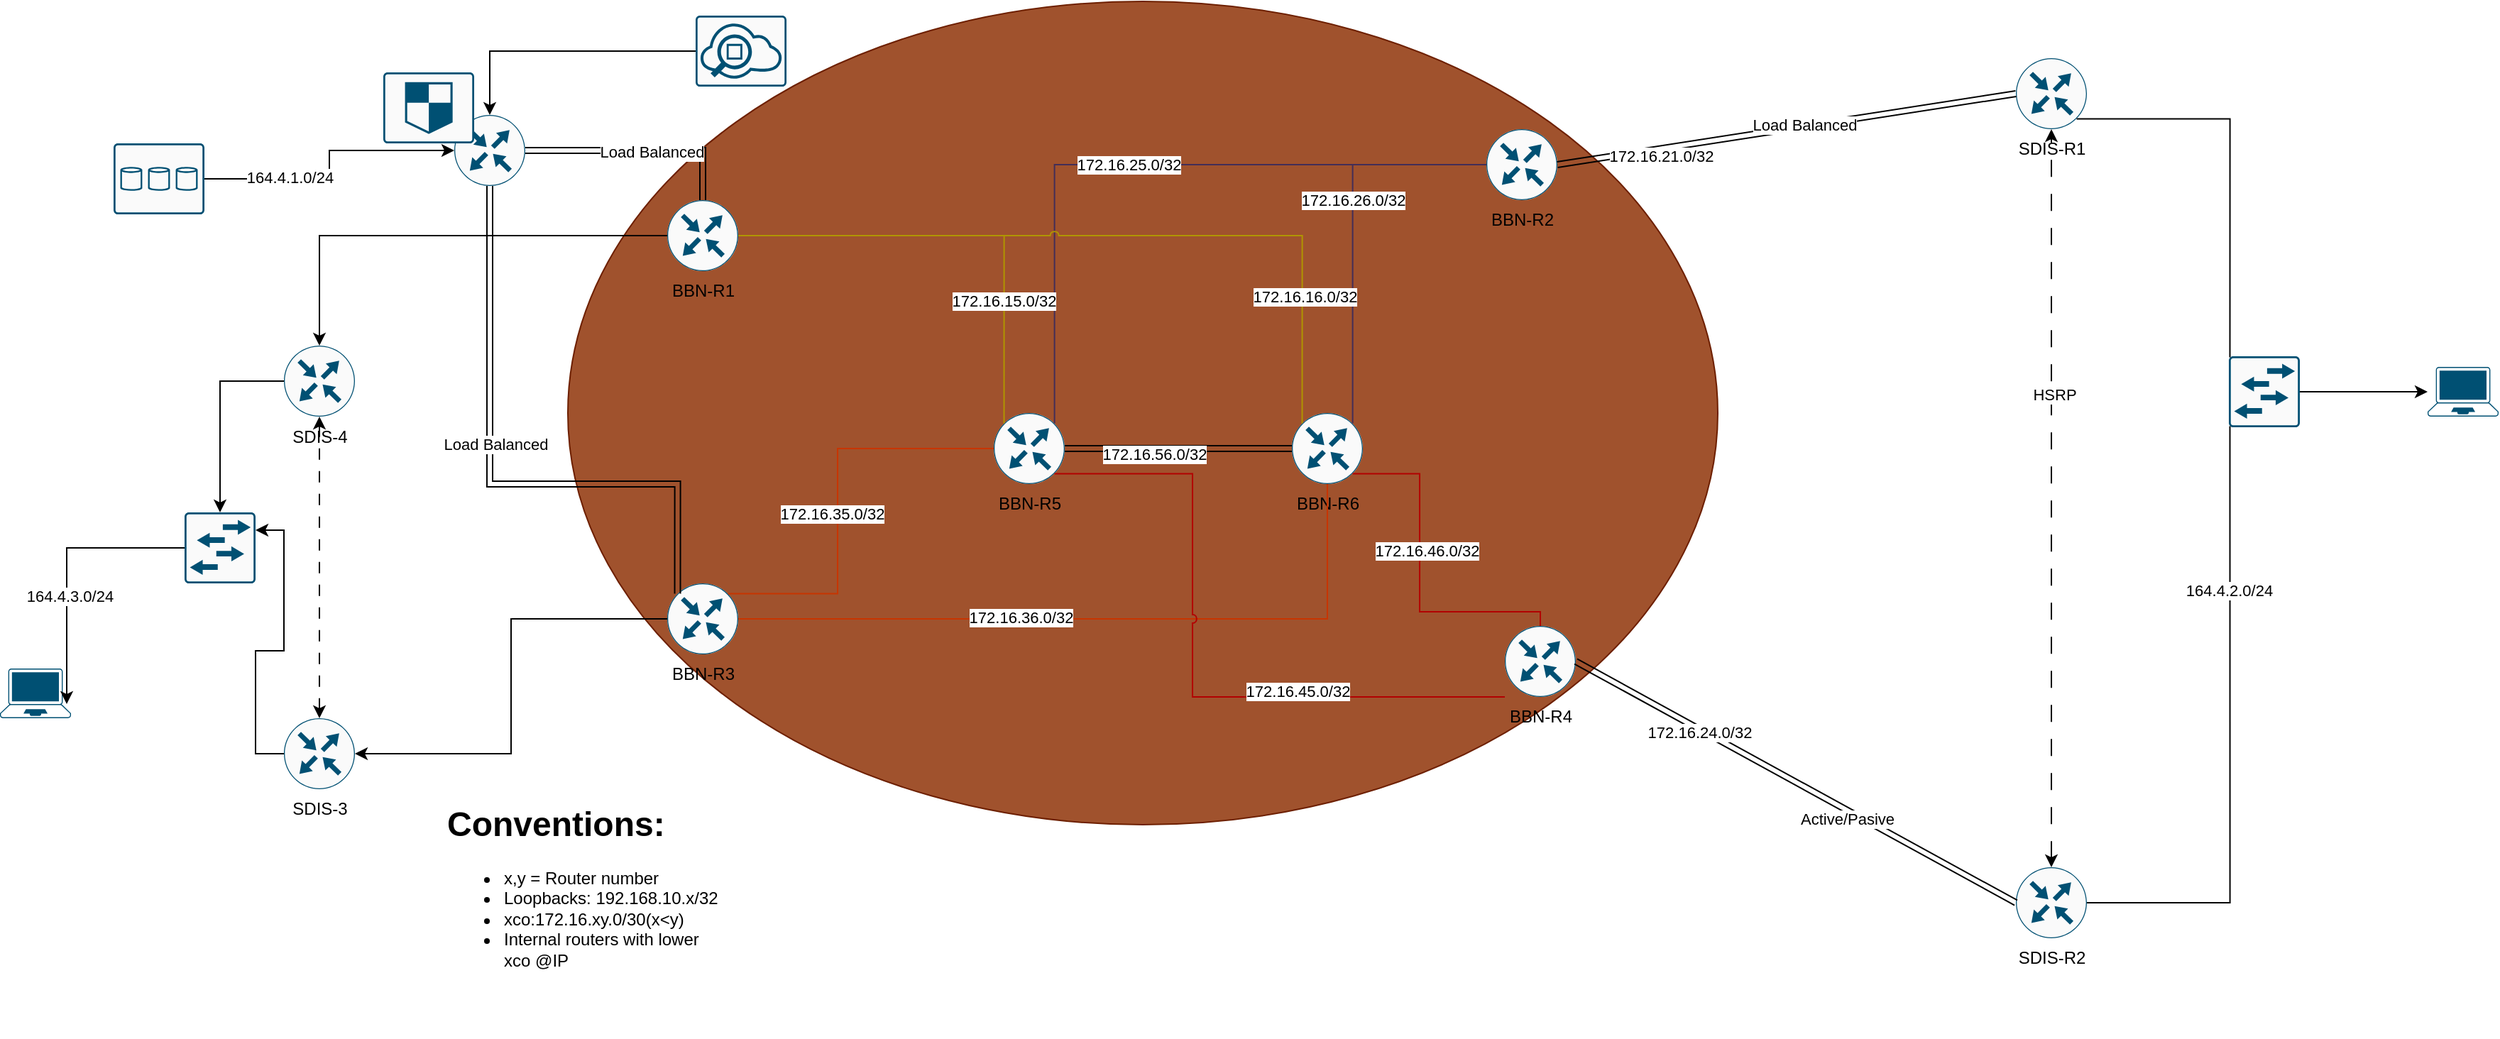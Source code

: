 <mxfile version="22.1.2" type="device" pages="2">
  <diagram name="idee_futur" id="wUhibT4KiaUbnmHxGS7o">
    <mxGraphModel dx="1164" dy="1765" grid="1" gridSize="10" guides="1" tooltips="1" connect="1" arrows="1" fold="1" page="1" pageScale="1" pageWidth="827" pageHeight="1169" math="0" shadow="0">
      <root>
        <mxCell id="0" />
        <mxCell id="1" parent="0" />
        <mxCell id="8ogGT7-_lDbHDxVYdEfR-91" value="" style="ellipse;whiteSpace=wrap;html=1;fillColor=#a0522d;fontColor=#ffffff;strokeColor=#6D1F00;" parent="1" vertex="1">
          <mxGeometry x="130" y="-60" width="810" height="580" as="geometry" />
        </mxCell>
        <mxCell id="8ogGT7-_lDbHDxVYdEfR-12" value="BBN-R5" style="sketch=0;points=[[0.5,0,0],[1,0.5,0],[0.5,1,0],[0,0.5,0],[0.145,0.145,0],[0.856,0.145,0],[0.855,0.856,0],[0.145,0.855,0]];verticalLabelPosition=bottom;html=1;verticalAlign=top;aspect=fixed;align=center;pointerEvents=1;shape=mxgraph.cisco19.rect;prIcon=router;fillColor=#FAFAFA;strokeColor=#005073;" parent="1" vertex="1">
          <mxGeometry x="430" y="230" width="50" height="50" as="geometry" />
        </mxCell>
        <mxCell id="8ogGT7-_lDbHDxVYdEfR-13" value="BBN-R6" style="sketch=0;points=[[0.5,0,0],[1,0.5,0],[0.5,1,0],[0,0.5,0],[0.145,0.145,0],[0.856,0.145,0],[0.855,0.856,0],[0.145,0.855,0]];verticalLabelPosition=bottom;html=1;verticalAlign=top;aspect=fixed;align=center;pointerEvents=1;shape=mxgraph.cisco19.rect;prIcon=router;fillColor=#FAFAFA;strokeColor=#005073;" parent="1" vertex="1">
          <mxGeometry x="640" y="230" width="50" height="50" as="geometry" />
        </mxCell>
        <mxCell id="8ogGT7-_lDbHDxVYdEfR-14" style="edgeStyle=orthogonalEdgeStyle;rounded=0;orthogonalLoop=1;jettySize=auto;html=1;entryX=0;entryY=0.5;entryDx=0;entryDy=0;entryPerimeter=0;endArrow=none;endFill=0;shape=link;" parent="1" source="8ogGT7-_lDbHDxVYdEfR-12" target="8ogGT7-_lDbHDxVYdEfR-13" edge="1">
          <mxGeometry relative="1" as="geometry" />
        </mxCell>
        <mxCell id="8ogGT7-_lDbHDxVYdEfR-113" value="172.16.56.0/32" style="edgeLabel;html=1;align=center;verticalAlign=middle;resizable=0;points=[];" parent="8ogGT7-_lDbHDxVYdEfR-14" vertex="1" connectable="0">
          <mxGeometry x="-0.212" y="-4" relative="1" as="geometry">
            <mxPoint as="offset" />
          </mxGeometry>
        </mxCell>
        <mxCell id="8ogGT7-_lDbHDxVYdEfR-19" value="BBN-R4" style="sketch=0;points=[[0.5,0,0],[1,0.5,0],[0.5,1,0],[0,0.5,0],[0.145,0.145,0],[0.856,0.145,0],[0.855,0.856,0],[0.145,0.855,0]];verticalLabelPosition=bottom;html=1;verticalAlign=top;aspect=fixed;align=center;pointerEvents=1;shape=mxgraph.cisco19.rect;prIcon=router;fillColor=#FAFAFA;strokeColor=#005073;" parent="1" vertex="1">
          <mxGeometry x="790" y="380" width="50" height="50" as="geometry" />
        </mxCell>
        <mxCell id="8ogGT7-_lDbHDxVYdEfR-20" value="BBN-R2" style="sketch=0;points=[[0.5,0,0],[1,0.5,0],[0.5,1,0],[0,0.5,0],[0.145,0.145,0],[0.856,0.145,0],[0.855,0.856,0],[0.145,0.855,0]];verticalLabelPosition=bottom;html=1;verticalAlign=top;aspect=fixed;align=center;pointerEvents=1;shape=mxgraph.cisco19.rect;prIcon=router;fillColor=#FAFAFA;strokeColor=#005073;" parent="1" vertex="1">
          <mxGeometry x="777" y="30" width="50" height="50" as="geometry" />
        </mxCell>
        <mxCell id="8ogGT7-_lDbHDxVYdEfR-21" value="BBN-R1" style="sketch=0;points=[[0.5,0,0],[1,0.5,0],[0.5,1,0],[0,0.5,0],[0.145,0.145,0],[0.856,0.145,0],[0.855,0.856,0],[0.145,0.855,0]];verticalLabelPosition=bottom;html=1;verticalAlign=top;aspect=fixed;align=center;pointerEvents=1;shape=mxgraph.cisco19.rect;prIcon=router;fillColor=#FAFAFA;strokeColor=#005073;" parent="1" vertex="1">
          <mxGeometry x="200" y="80" width="50" height="50" as="geometry" />
        </mxCell>
        <mxCell id="8ogGT7-_lDbHDxVYdEfR-22" value="BBN-R3" style="sketch=0;points=[[0.5,0,0],[1,0.5,0],[0.5,1,0],[0,0.5,0],[0.145,0.145,0],[0.856,0.145,0],[0.855,0.856,0],[0.145,0.855,0]];verticalLabelPosition=bottom;html=1;verticalAlign=top;aspect=fixed;align=center;pointerEvents=1;shape=mxgraph.cisco19.rect;prIcon=router;fillColor=#FAFAFA;strokeColor=#005073;" parent="1" vertex="1">
          <mxGeometry x="200" y="350" width="50" height="50" as="geometry" />
        </mxCell>
        <mxCell id="8ogGT7-_lDbHDxVYdEfR-23" style="edgeStyle=orthogonalEdgeStyle;rounded=0;orthogonalLoop=1;jettySize=auto;html=1;exitX=0.856;exitY=0.145;exitDx=0;exitDy=0;exitPerimeter=0;entryX=0;entryY=0.5;entryDx=0;entryDy=0;entryPerimeter=0;fillColor=#fa6800;strokeColor=#C73500;endArrow=none;endFill=0;jumpStyle=arc;" parent="1" source="8ogGT7-_lDbHDxVYdEfR-22" target="8ogGT7-_lDbHDxVYdEfR-12" edge="1">
          <mxGeometry relative="1" as="geometry">
            <Array as="points">
              <mxPoint x="320" y="357" />
            </Array>
          </mxGeometry>
        </mxCell>
        <mxCell id="8ogGT7-_lDbHDxVYdEfR-105" value="172.16.35.0/32" style="edgeLabel;html=1;align=center;verticalAlign=middle;resizable=0;points=[];" parent="8ogGT7-_lDbHDxVYdEfR-23" vertex="1" connectable="0">
          <mxGeometry x="-0.078" y="4" relative="1" as="geometry">
            <mxPoint as="offset" />
          </mxGeometry>
        </mxCell>
        <mxCell id="8ogGT7-_lDbHDxVYdEfR-25" style="edgeStyle=orthogonalEdgeStyle;rounded=0;orthogonalLoop=1;jettySize=auto;html=1;entryX=0.5;entryY=1;entryDx=0;entryDy=0;entryPerimeter=0;fillColor=#fa6800;strokeColor=#C73500;endArrow=none;endFill=0;jumpStyle=arc;" parent="1" source="8ogGT7-_lDbHDxVYdEfR-22" target="8ogGT7-_lDbHDxVYdEfR-13" edge="1">
          <mxGeometry relative="1" as="geometry" />
        </mxCell>
        <mxCell id="8ogGT7-_lDbHDxVYdEfR-104" value="172.16.36.0/32" style="edgeLabel;html=1;align=center;verticalAlign=middle;resizable=0;points=[];" parent="8ogGT7-_lDbHDxVYdEfR-25" vertex="1" connectable="0">
          <mxGeometry x="-0.22" y="1" relative="1" as="geometry">
            <mxPoint as="offset" />
          </mxGeometry>
        </mxCell>
        <mxCell id="8ogGT7-_lDbHDxVYdEfR-27" style="edgeStyle=orthogonalEdgeStyle;rounded=0;orthogonalLoop=1;jettySize=auto;html=1;entryX=0.855;entryY=0.856;entryDx=0;entryDy=0;entryPerimeter=0;endArrow=none;endFill=0;fillColor=#e51400;strokeColor=#B20000;jumpSize=6;jumpStyle=arc;" parent="1" source="8ogGT7-_lDbHDxVYdEfR-19" target="8ogGT7-_lDbHDxVYdEfR-12" edge="1">
          <mxGeometry relative="1" as="geometry">
            <Array as="points">
              <mxPoint x="570" y="430" />
              <mxPoint x="570" y="273" />
            </Array>
          </mxGeometry>
        </mxCell>
        <mxCell id="8ogGT7-_lDbHDxVYdEfR-111" value="172.16.45.0/32" style="edgeLabel;html=1;align=center;verticalAlign=middle;resizable=0;points=[];" parent="8ogGT7-_lDbHDxVYdEfR-27" vertex="1" connectable="0">
          <mxGeometry x="-0.385" y="-4" relative="1" as="geometry">
            <mxPoint as="offset" />
          </mxGeometry>
        </mxCell>
        <mxCell id="8ogGT7-_lDbHDxVYdEfR-28" style="edgeStyle=orthogonalEdgeStyle;rounded=0;orthogonalLoop=1;jettySize=auto;html=1;entryX=0.855;entryY=0.856;entryDx=0;entryDy=0;entryPerimeter=0;fillColor=#e51400;strokeColor=#B20000;endArrow=none;endFill=0;jumpStyle=arc;" parent="1" source="8ogGT7-_lDbHDxVYdEfR-19" target="8ogGT7-_lDbHDxVYdEfR-13" edge="1">
          <mxGeometry relative="1" as="geometry">
            <Array as="points">
              <mxPoint x="815" y="370" />
              <mxPoint x="730" y="370" />
              <mxPoint x="730" y="273" />
            </Array>
          </mxGeometry>
        </mxCell>
        <mxCell id="8ogGT7-_lDbHDxVYdEfR-112" value="172.16.46.0/32" style="edgeLabel;html=1;align=center;verticalAlign=middle;resizable=0;points=[];" parent="8ogGT7-_lDbHDxVYdEfR-28" vertex="1" connectable="0">
          <mxGeometry x="0.153" y="-5" relative="1" as="geometry">
            <mxPoint as="offset" />
          </mxGeometry>
        </mxCell>
        <mxCell id="8ogGT7-_lDbHDxVYdEfR-29" style="edgeStyle=orthogonalEdgeStyle;rounded=0;orthogonalLoop=1;jettySize=auto;html=1;entryX=0.856;entryY=0.145;entryDx=0;entryDy=0;entryPerimeter=0;endArrow=none;endFill=0;fillColor=#76608a;strokeColor=#432D57;" parent="1" source="8ogGT7-_lDbHDxVYdEfR-20" target="8ogGT7-_lDbHDxVYdEfR-13" edge="1">
          <mxGeometry relative="1" as="geometry" />
        </mxCell>
        <mxCell id="8ogGT7-_lDbHDxVYdEfR-110" value="172.16.26.0/32" style="edgeLabel;html=1;align=center;verticalAlign=middle;resizable=0;points=[];" parent="8ogGT7-_lDbHDxVYdEfR-29" vertex="1" connectable="0">
          <mxGeometry x="-0.015" relative="1" as="geometry">
            <mxPoint y="-17" as="offset" />
          </mxGeometry>
        </mxCell>
        <mxCell id="8ogGT7-_lDbHDxVYdEfR-30" style="edgeStyle=orthogonalEdgeStyle;rounded=0;orthogonalLoop=1;jettySize=auto;html=1;entryX=0.856;entryY=0.145;entryDx=0;entryDy=0;entryPerimeter=0;endArrow=none;endFill=0;fillColor=#76608a;strokeColor=#432D57;jumpStyle=arc;" parent="1" source="8ogGT7-_lDbHDxVYdEfR-20" target="8ogGT7-_lDbHDxVYdEfR-12" edge="1">
          <mxGeometry relative="1" as="geometry" />
        </mxCell>
        <mxCell id="8ogGT7-_lDbHDxVYdEfR-109" value="172.16.25.0/32" style="edgeLabel;html=1;align=center;verticalAlign=middle;resizable=0;points=[];" parent="8ogGT7-_lDbHDxVYdEfR-30" vertex="1" connectable="0">
          <mxGeometry x="0.036" relative="1" as="geometry">
            <mxPoint as="offset" />
          </mxGeometry>
        </mxCell>
        <mxCell id="8ogGT7-_lDbHDxVYdEfR-31" style="edgeStyle=orthogonalEdgeStyle;rounded=0;orthogonalLoop=1;jettySize=auto;html=1;entryX=0.145;entryY=0.145;entryDx=0;entryDy=0;entryPerimeter=0;endArrow=none;endFill=0;fillColor=#e3c800;strokeColor=#B09500;" parent="1" source="8ogGT7-_lDbHDxVYdEfR-21" target="8ogGT7-_lDbHDxVYdEfR-12" edge="1">
          <mxGeometry relative="1" as="geometry" />
        </mxCell>
        <mxCell id="8ogGT7-_lDbHDxVYdEfR-107" value="172.16.15.0/32" style="edgeLabel;html=1;align=center;verticalAlign=middle;resizable=0;points=[];" parent="8ogGT7-_lDbHDxVYdEfR-31" vertex="1" connectable="0">
          <mxGeometry x="0.46" y="-1" relative="1" as="geometry">
            <mxPoint as="offset" />
          </mxGeometry>
        </mxCell>
        <mxCell id="8ogGT7-_lDbHDxVYdEfR-32" style="edgeStyle=orthogonalEdgeStyle;rounded=0;orthogonalLoop=1;jettySize=auto;html=1;entryX=0.145;entryY=0.145;entryDx=0;entryDy=0;entryPerimeter=0;endArrow=none;endFill=0;fillColor=#e3c800;strokeColor=#B09500;jumpStyle=arc;" parent="1" source="8ogGT7-_lDbHDxVYdEfR-21" target="8ogGT7-_lDbHDxVYdEfR-13" edge="1">
          <mxGeometry relative="1" as="geometry" />
        </mxCell>
        <mxCell id="8ogGT7-_lDbHDxVYdEfR-108" value="172.16.16.0/32" style="edgeLabel;html=1;align=center;verticalAlign=middle;resizable=0;points=[];" parent="8ogGT7-_lDbHDxVYdEfR-32" vertex="1" connectable="0">
          <mxGeometry x="0.663" y="1" relative="1" as="geometry">
            <mxPoint as="offset" />
          </mxGeometry>
        </mxCell>
        <mxCell id="8ogGT7-_lDbHDxVYdEfR-63" style="edgeStyle=orthogonalEdgeStyle;rounded=0;orthogonalLoop=1;jettySize=auto;html=1;" parent="1" source="8ogGT7-_lDbHDxVYdEfR-35" target="8ogGT7-_lDbHDxVYdEfR-62" edge="1">
          <mxGeometry relative="1" as="geometry" />
        </mxCell>
        <mxCell id="8ogGT7-_lDbHDxVYdEfR-69" value="164.4.1.0/24" style="edgeLabel;html=1;align=center;verticalAlign=middle;resizable=0;points=[];" parent="8ogGT7-_lDbHDxVYdEfR-63" vertex="1" connectable="0">
          <mxGeometry x="-0.388" y="1" relative="1" as="geometry">
            <mxPoint as="offset" />
          </mxGeometry>
        </mxCell>
        <mxCell id="8ogGT7-_lDbHDxVYdEfR-35" value="" style="sketch=0;points=[[0.015,0.015,0],[0.985,0.015,0],[0.985,0.985,0],[0.015,0.985,0],[0.25,0,0],[0.5,0,0],[0.75,0,0],[1,0.25,0],[1,0.5,0],[1,0.75,0],[0.75,1,0],[0.5,1,0],[0.25,1,0],[0,0.75,0],[0,0.5,0],[0,0.25,0]];verticalLabelPosition=bottom;html=1;verticalAlign=top;aspect=fixed;align=center;pointerEvents=1;shape=mxgraph.cisco19.rect;prIcon=storage;fillColor=#FAFAFA;strokeColor=#005073;" parent="1" vertex="1">
          <mxGeometry x="-190" y="40" width="64" height="50" as="geometry" />
        </mxCell>
        <mxCell id="8ogGT7-_lDbHDxVYdEfR-37" value="" style="sketch=0;points=[[0.015,0.015,0],[0.985,0.015,0],[0.985,0.985,0],[0.015,0.985,0],[0.25,0,0],[0.5,0,0],[0.75,0,0],[1,0.25,0],[1,0.5,0],[1,0.75,0],[0.75,1,0],[0.5,1,0],[0.25,1,0],[0,0.75,0],[0,0.5,0],[0,0.25,0]];verticalLabelPosition=bottom;html=1;verticalAlign=top;aspect=fixed;align=center;pointerEvents=1;shape=mxgraph.cisco19.rect;prIcon=l2_switch;fillColor=#FAFAFA;strokeColor=#005073;" parent="1" vertex="1">
          <mxGeometry x="-140" y="300" width="50" height="50" as="geometry" />
        </mxCell>
        <mxCell id="8ogGT7-_lDbHDxVYdEfR-64" style="edgeStyle=orthogonalEdgeStyle;rounded=0;orthogonalLoop=1;jettySize=auto;html=1;" parent="1" source="8ogGT7-_lDbHDxVYdEfR-43" target="8ogGT7-_lDbHDxVYdEfR-62" edge="1">
          <mxGeometry relative="1" as="geometry" />
        </mxCell>
        <mxCell id="8ogGT7-_lDbHDxVYdEfR-43" value="" style="sketch=0;points=[[0.015,0.015,0],[0.985,0.015,0],[0.985,0.985,0],[0.015,0.985,0],[0.25,0,0],[0.5,0,0],[0.75,0,0],[1,0.25,0],[1,0.5,0],[1,0.75,0],[0.75,1,0],[0.5,1,0],[0.25,1,0],[0,0.75,0],[0,0.5,0],[0,0.25,0]];verticalLabelPosition=bottom;html=1;verticalAlign=top;aspect=fixed;align=center;pointerEvents=1;shape=mxgraph.cisco19.rect;prIcon=nam_virtual_service_blade;fillColor=#FAFAFA;strokeColor=#005073;" parent="1" vertex="1">
          <mxGeometry x="220" y="-50" width="64" height="50" as="geometry" />
        </mxCell>
        <mxCell id="8ogGT7-_lDbHDxVYdEfR-45" value="" style="points=[[0.13,0.02,0],[0.5,0,0],[0.87,0.02,0],[0.885,0.4,0],[0.985,0.985,0],[0.5,1,0],[0.015,0.985,0],[0.115,0.4,0]];verticalLabelPosition=bottom;sketch=0;html=1;verticalAlign=top;aspect=fixed;align=center;pointerEvents=1;shape=mxgraph.cisco19.laptop;fillColor=#005073;strokeColor=none;" parent="1" vertex="1">
          <mxGeometry x="-270" y="410" width="50" height="35" as="geometry" />
        </mxCell>
        <mxCell id="8ogGT7-_lDbHDxVYdEfR-61" value="" style="edgeStyle=orthogonalEdgeStyle;rounded=0;orthogonalLoop=1;jettySize=auto;html=1;entryX=0.94;entryY=0.714;entryDx=0;entryDy=0;entryPerimeter=0;" parent="1" source="8ogGT7-_lDbHDxVYdEfR-37" target="8ogGT7-_lDbHDxVYdEfR-45" edge="1">
          <mxGeometry relative="1" as="geometry">
            <mxPoint x="90" y="415" as="sourcePoint" />
            <mxPoint x="18.5" y="392" as="targetPoint" />
          </mxGeometry>
        </mxCell>
        <mxCell id="8ogGT7-_lDbHDxVYdEfR-70" value="164.4.3.0/24" style="edgeLabel;html=1;align=center;verticalAlign=middle;resizable=0;points=[];" parent="8ogGT7-_lDbHDxVYdEfR-61" vertex="1" connectable="0">
          <mxGeometry x="0.212" y="2" relative="1" as="geometry">
            <mxPoint as="offset" />
          </mxGeometry>
        </mxCell>
        <mxCell id="8ogGT7-_lDbHDxVYdEfR-62" value="" style="sketch=0;points=[[0.5,0,0],[1,0.5,0],[0.5,1,0],[0,0.5,0],[0.145,0.145,0],[0.856,0.145,0],[0.855,0.856,0],[0.145,0.855,0]];verticalLabelPosition=bottom;html=1;verticalAlign=top;aspect=fixed;align=center;pointerEvents=1;shape=mxgraph.cisco19.rect;prIcon=router;fillColor=#FAFAFA;strokeColor=#005073;" parent="1" vertex="1">
          <mxGeometry x="50" y="20" width="50" height="50" as="geometry" />
        </mxCell>
        <mxCell id="8ogGT7-_lDbHDxVYdEfR-71" value="&lt;h1&gt;Conventions:&lt;/h1&gt;&lt;ul&gt;&lt;li&gt;x,y = Router number&lt;/li&gt;&lt;li&gt;Loopbacks: 192.168.10.x/32&lt;/li&gt;&lt;li&gt;xco:172.16.xy.0/30(x&amp;lt;y)&lt;/li&gt;&lt;li&gt;Internal routers with lower xco @IP&lt;/li&gt;&lt;/ul&gt;" style="text;html=1;strokeColor=none;fillColor=none;spacing=5;spacingTop=-20;whiteSpace=wrap;overflow=hidden;rounded=0;" parent="1" vertex="1">
          <mxGeometry x="40" y="500" width="200" height="170" as="geometry" />
        </mxCell>
        <mxCell id="8ogGT7-_lDbHDxVYdEfR-72" value="SDIS-R1" style="sketch=0;points=[[0.5,0,0],[1,0.5,0],[0.5,1,0],[0,0.5,0],[0.145,0.145,0],[0.856,0.145,0],[0.855,0.856,0],[0.145,0.855,0]];verticalLabelPosition=bottom;html=1;verticalAlign=top;aspect=fixed;align=center;pointerEvents=1;shape=mxgraph.cisco19.rect;prIcon=router;fillColor=#FAFAFA;strokeColor=#005073;" parent="1" vertex="1">
          <mxGeometry x="1150" y="-20" width="50" height="50" as="geometry" />
        </mxCell>
        <mxCell id="8ogGT7-_lDbHDxVYdEfR-73" value="SDIS-R2" style="sketch=0;points=[[0.5,0,0],[1,0.5,0],[0.5,1,0],[0,0.5,0],[0.145,0.145,0],[0.856,0.145,0],[0.855,0.856,0],[0.145,0.855,0]];verticalLabelPosition=bottom;html=1;verticalAlign=top;aspect=fixed;align=center;pointerEvents=1;shape=mxgraph.cisco19.rect;prIcon=router;fillColor=#FAFAFA;strokeColor=#005073;" parent="1" vertex="1">
          <mxGeometry x="1150" y="550" width="50" height="50" as="geometry" />
        </mxCell>
        <mxCell id="8ogGT7-_lDbHDxVYdEfR-74" value="" style="endArrow=none;html=1;rounded=0;entryX=0;entryY=0.5;entryDx=0;entryDy=0;entryPerimeter=0;exitX=1;exitY=0.5;exitDx=0;exitDy=0;exitPerimeter=0;shape=link;" parent="1" source="8ogGT7-_lDbHDxVYdEfR-20" target="8ogGT7-_lDbHDxVYdEfR-72" edge="1">
          <mxGeometry width="50" height="50" relative="1" as="geometry">
            <mxPoint x="810" y="290" as="sourcePoint" />
            <mxPoint x="860" y="240" as="targetPoint" />
          </mxGeometry>
        </mxCell>
        <mxCell id="8ogGT7-_lDbHDxVYdEfR-75" value="Load Balanced" style="edgeLabel;html=1;align=center;verticalAlign=middle;resizable=0;points=[];" parent="8ogGT7-_lDbHDxVYdEfR-74" vertex="1" connectable="0">
          <mxGeometry x="0.076" y="1" relative="1" as="geometry">
            <mxPoint as="offset" />
          </mxGeometry>
        </mxCell>
        <mxCell id="8ogGT7-_lDbHDxVYdEfR-114" value="172.16.21.0/32" style="edgeLabel;html=1;align=center;verticalAlign=middle;resizable=0;points=[];" parent="8ogGT7-_lDbHDxVYdEfR-74" vertex="1" connectable="0">
          <mxGeometry x="-0.553" y="-5" relative="1" as="geometry">
            <mxPoint as="offset" />
          </mxGeometry>
        </mxCell>
        <mxCell id="8ogGT7-_lDbHDxVYdEfR-76" style="rounded=0;orthogonalLoop=1;jettySize=auto;html=1;exitX=1;exitY=0.5;exitDx=0;exitDy=0;exitPerimeter=0;entryX=0;entryY=0.5;entryDx=0;entryDy=0;entryPerimeter=0;shape=link;" parent="1" source="8ogGT7-_lDbHDxVYdEfR-19" target="8ogGT7-_lDbHDxVYdEfR-73" edge="1">
          <mxGeometry relative="1" as="geometry" />
        </mxCell>
        <mxCell id="8ogGT7-_lDbHDxVYdEfR-77" value="Active/Pasive" style="edgeLabel;html=1;align=center;verticalAlign=middle;resizable=0;points=[];" parent="8ogGT7-_lDbHDxVYdEfR-76" vertex="1" connectable="0">
          <mxGeometry x="0.248" y="-5" relative="1" as="geometry">
            <mxPoint as="offset" />
          </mxGeometry>
        </mxCell>
        <mxCell id="8ogGT7-_lDbHDxVYdEfR-115" value="172.16.24.0/32" style="edgeLabel;html=1;align=center;verticalAlign=middle;resizable=0;points=[];" parent="8ogGT7-_lDbHDxVYdEfR-76" vertex="1" connectable="0">
          <mxGeometry x="-0.432" y="-2" relative="1" as="geometry">
            <mxPoint as="offset" />
          </mxGeometry>
        </mxCell>
        <mxCell id="8ogGT7-_lDbHDxVYdEfR-78" value="" style="endArrow=classic;startArrow=classic;html=1;rounded=0;entryX=0.5;entryY=1;entryDx=0;entryDy=0;entryPerimeter=0;exitX=0.5;exitY=0;exitDx=0;exitDy=0;exitPerimeter=0;dashed=1;dashPattern=12 12;" parent="1" source="8ogGT7-_lDbHDxVYdEfR-73" target="8ogGT7-_lDbHDxVYdEfR-72" edge="1">
          <mxGeometry width="50" height="50" relative="1" as="geometry">
            <mxPoint x="810" y="290" as="sourcePoint" />
            <mxPoint x="1180" y="40" as="targetPoint" />
          </mxGeometry>
        </mxCell>
        <mxCell id="8ogGT7-_lDbHDxVYdEfR-79" value="HSRP" style="edgeLabel;html=1;align=center;verticalAlign=middle;resizable=0;points=[];" parent="8ogGT7-_lDbHDxVYdEfR-78" vertex="1" connectable="0">
          <mxGeometry x="0.281" y="-2" relative="1" as="geometry">
            <mxPoint as="offset" />
          </mxGeometry>
        </mxCell>
        <mxCell id="8ogGT7-_lDbHDxVYdEfR-85" style="edgeStyle=orthogonalEdgeStyle;rounded=0;orthogonalLoop=1;jettySize=auto;html=1;" parent="1" source="8ogGT7-_lDbHDxVYdEfR-81" target="8ogGT7-_lDbHDxVYdEfR-84" edge="1">
          <mxGeometry relative="1" as="geometry" />
        </mxCell>
        <mxCell id="8ogGT7-_lDbHDxVYdEfR-81" value="" style="sketch=0;points=[[0.015,0.015,0],[0.985,0.015,0],[0.985,0.985,0],[0.015,0.985,0],[0.25,0,0],[0.5,0,0],[0.75,0,0],[1,0.25,0],[1,0.5,0],[1,0.75,0],[0.75,1,0],[0.5,1,0],[0.25,1,0],[0,0.75,0],[0,0.5,0],[0,0.25,0]];verticalLabelPosition=bottom;html=1;verticalAlign=top;aspect=fixed;align=center;pointerEvents=1;shape=mxgraph.cisco19.rect;prIcon=l2_switch;fillColor=#FAFAFA;strokeColor=#005073;" parent="1" vertex="1">
          <mxGeometry x="1300" y="190" width="50" height="50" as="geometry" />
        </mxCell>
        <mxCell id="8ogGT7-_lDbHDxVYdEfR-82" style="edgeStyle=orthogonalEdgeStyle;rounded=0;orthogonalLoop=1;jettySize=auto;html=1;exitX=0.855;exitY=0.856;exitDx=0;exitDy=0;exitPerimeter=0;entryX=0.015;entryY=0.015;entryDx=0;entryDy=0;entryPerimeter=0;endArrow=none;endFill=0;" parent="1" source="8ogGT7-_lDbHDxVYdEfR-72" target="8ogGT7-_lDbHDxVYdEfR-81" edge="1">
          <mxGeometry relative="1" as="geometry" />
        </mxCell>
        <mxCell id="8ogGT7-_lDbHDxVYdEfR-83" style="edgeStyle=orthogonalEdgeStyle;rounded=0;orthogonalLoop=1;jettySize=auto;html=1;exitX=1;exitY=0.5;exitDx=0;exitDy=0;exitPerimeter=0;entryX=0.015;entryY=0.985;entryDx=0;entryDy=0;entryPerimeter=0;endArrow=none;endFill=0;" parent="1" source="8ogGT7-_lDbHDxVYdEfR-73" target="8ogGT7-_lDbHDxVYdEfR-81" edge="1">
          <mxGeometry relative="1" as="geometry" />
        </mxCell>
        <mxCell id="8ogGT7-_lDbHDxVYdEfR-95" value="164.4.2.0/24" style="edgeLabel;html=1;align=center;verticalAlign=middle;resizable=0;points=[];" parent="8ogGT7-_lDbHDxVYdEfR-83" vertex="1" connectable="0">
          <mxGeometry x="0.47" y="1" relative="1" as="geometry">
            <mxPoint as="offset" />
          </mxGeometry>
        </mxCell>
        <mxCell id="8ogGT7-_lDbHDxVYdEfR-84" value="" style="points=[[0.13,0.02,0],[0.5,0,0],[0.87,0.02,0],[0.885,0.4,0],[0.985,0.985,0],[0.5,1,0],[0.015,0.985,0],[0.115,0.4,0]];verticalLabelPosition=bottom;sketch=0;html=1;verticalAlign=top;aspect=fixed;align=center;pointerEvents=1;shape=mxgraph.cisco19.laptop;fillColor=#005073;strokeColor=none;" parent="1" vertex="1">
          <mxGeometry x="1440" y="197.5" width="50" height="35" as="geometry" />
        </mxCell>
        <mxCell id="8ogGT7-_lDbHDxVYdEfR-86" style="edgeStyle=orthogonalEdgeStyle;rounded=0;orthogonalLoop=1;jettySize=auto;html=1;entryX=0.5;entryY=0;entryDx=0;entryDy=0;entryPerimeter=0;shape=link;" parent="1" source="8ogGT7-_lDbHDxVYdEfR-62" target="8ogGT7-_lDbHDxVYdEfR-21" edge="1">
          <mxGeometry relative="1" as="geometry" />
        </mxCell>
        <mxCell id="8ogGT7-_lDbHDxVYdEfR-88" value="Load Balanced" style="edgeLabel;html=1;align=center;verticalAlign=middle;resizable=0;points=[];" parent="8ogGT7-_lDbHDxVYdEfR-86" vertex="1" connectable="0">
          <mxGeometry x="0.113" y="-1" relative="1" as="geometry">
            <mxPoint as="offset" />
          </mxGeometry>
        </mxCell>
        <mxCell id="8ogGT7-_lDbHDxVYdEfR-87" style="edgeStyle=orthogonalEdgeStyle;rounded=0;orthogonalLoop=1;jettySize=auto;html=1;entryX=0.145;entryY=0.145;entryDx=0;entryDy=0;entryPerimeter=0;shape=link;" parent="1" source="8ogGT7-_lDbHDxVYdEfR-62" target="8ogGT7-_lDbHDxVYdEfR-22" edge="1">
          <mxGeometry relative="1" as="geometry">
            <Array as="points">
              <mxPoint x="75" y="280" />
              <mxPoint x="207" y="280" />
            </Array>
          </mxGeometry>
        </mxCell>
        <mxCell id="8ogGT7-_lDbHDxVYdEfR-89" value="Load Balanced" style="edgeLabel;html=1;align=center;verticalAlign=middle;resizable=0;points=[];" parent="8ogGT7-_lDbHDxVYdEfR-87" vertex="1" connectable="0">
          <mxGeometry x="-0.132" y="4" relative="1" as="geometry">
            <mxPoint as="offset" />
          </mxGeometry>
        </mxCell>
        <mxCell id="8ogGT7-_lDbHDxVYdEfR-90" value="" style="sketch=0;points=[[0.015,0.015,0],[0.985,0.015,0],[0.985,0.985,0],[0.015,0.985,0],[0.25,0,0],[0.5,0,0],[0.75,0,0],[1,0.25,0],[1,0.5,0],[1,0.75,0],[0.75,1,0],[0.5,1,0],[0.25,1,0],[0,0.75,0],[0,0.5,0],[0,0.25,0]];verticalLabelPosition=bottom;html=1;verticalAlign=top;aspect=fixed;align=center;pointerEvents=1;shape=mxgraph.cisco19.rect;prIcon=shield;fillColor=#FAFAFA;strokeColor=#005073;" parent="1" vertex="1">
          <mxGeometry y="-10" width="64" height="50" as="geometry" />
        </mxCell>
        <mxCell id="8ogGT7-_lDbHDxVYdEfR-92" value="SDIS-3" style="sketch=0;points=[[0.5,0,0],[1,0.5,0],[0.5,1,0],[0,0.5,0],[0.145,0.145,0],[0.856,0.145,0],[0.855,0.856,0],[0.145,0.855,0]];verticalLabelPosition=bottom;html=1;verticalAlign=top;aspect=fixed;align=center;pointerEvents=1;shape=mxgraph.cisco19.rect;prIcon=router;fillColor=#FAFAFA;strokeColor=#005073;" parent="1" vertex="1">
          <mxGeometry x="-70" y="445" width="50" height="50" as="geometry" />
        </mxCell>
        <mxCell id="8ogGT7-_lDbHDxVYdEfR-93" style="edgeStyle=orthogonalEdgeStyle;rounded=0;orthogonalLoop=1;jettySize=auto;html=1;exitX=0;exitY=0.5;exitDx=0;exitDy=0;exitPerimeter=0;entryX=1;entryY=0.5;entryDx=0;entryDy=0;entryPerimeter=0;" parent="1" source="8ogGT7-_lDbHDxVYdEfR-22" target="8ogGT7-_lDbHDxVYdEfR-92" edge="1">
          <mxGeometry relative="1" as="geometry" />
        </mxCell>
        <mxCell id="8ogGT7-_lDbHDxVYdEfR-94" style="edgeStyle=orthogonalEdgeStyle;rounded=0;orthogonalLoop=1;jettySize=auto;html=1;entryX=1;entryY=0.25;entryDx=0;entryDy=0;entryPerimeter=0;" parent="1" source="8ogGT7-_lDbHDxVYdEfR-92" target="8ogGT7-_lDbHDxVYdEfR-37" edge="1">
          <mxGeometry relative="1" as="geometry" />
        </mxCell>
        <mxCell id="8ogGT7-_lDbHDxVYdEfR-102" style="edgeStyle=orthogonalEdgeStyle;rounded=0;orthogonalLoop=1;jettySize=auto;html=1;" parent="1" source="8ogGT7-_lDbHDxVYdEfR-96" target="8ogGT7-_lDbHDxVYdEfR-37" edge="1">
          <mxGeometry relative="1" as="geometry" />
        </mxCell>
        <mxCell id="8ogGT7-_lDbHDxVYdEfR-96" value="SDIS-4" style="sketch=0;points=[[0.5,0,0],[1,0.5,0],[0.5,1,0],[0,0.5,0],[0.145,0.145,0],[0.856,0.145,0],[0.855,0.856,0],[0.145,0.855,0]];verticalLabelPosition=bottom;html=1;verticalAlign=top;aspect=fixed;align=center;pointerEvents=1;shape=mxgraph.cisco19.rect;prIcon=router;fillColor=#FAFAFA;strokeColor=#005073;" parent="1" vertex="1">
          <mxGeometry x="-70" y="182.5" width="50" height="50" as="geometry" />
        </mxCell>
        <mxCell id="8ogGT7-_lDbHDxVYdEfR-97" style="edgeStyle=orthogonalEdgeStyle;rounded=0;orthogonalLoop=1;jettySize=auto;html=1;entryX=0.5;entryY=0;entryDx=0;entryDy=0;entryPerimeter=0;" parent="1" source="8ogGT7-_lDbHDxVYdEfR-21" target="8ogGT7-_lDbHDxVYdEfR-96" edge="1">
          <mxGeometry relative="1" as="geometry" />
        </mxCell>
        <mxCell id="8ogGT7-_lDbHDxVYdEfR-103" style="edgeStyle=orthogonalEdgeStyle;rounded=0;orthogonalLoop=1;jettySize=auto;html=1;entryX=0.5;entryY=0;entryDx=0;entryDy=0;entryPerimeter=0;startArrow=classic;startFill=1;dashed=1;dashPattern=8 8;" parent="1" source="8ogGT7-_lDbHDxVYdEfR-96" target="8ogGT7-_lDbHDxVYdEfR-92" edge="1">
          <mxGeometry relative="1" as="geometry" />
        </mxCell>
      </root>
    </mxGraphModel>
  </diagram>
  <diagram id="hvvN8GKHkammo5o0LGKP" name="Reseau_actuel">
    <mxGraphModel dx="2232" dy="1044" grid="1" gridSize="10" guides="1" tooltips="1" connect="1" arrows="1" fold="1" page="1" pageScale="1" pageWidth="827" pageHeight="1169" math="0" shadow="0">
      <root>
        <mxCell id="0" />
        <mxCell id="1" parent="0" />
        <mxCell id="y07pEkhejXeTd84AYIF--25" value="DATA-CENTER&lt;br&gt;Energency and Simulator" style="rounded=0;whiteSpace=wrap;html=1;fillColor=#60a917;fontColor=#ffffff;strokeColor=#2D7600;" vertex="1" parent="1">
          <mxGeometry x="-980" y="160" width="380" height="230" as="geometry" />
        </mxCell>
        <mxCell id="y07pEkhejXeTd84AYIF--24" value="SDIS-2-Villeurbanne" style="rounded=0;whiteSpace=wrap;html=1;fillColor=#60a917;fontColor=#ffffff;strokeColor=#2D7600;" vertex="1" parent="1">
          <mxGeometry x="-950" y="680" width="380" height="230" as="geometry" />
        </mxCell>
        <mxCell id="gIX1BFtQ0KGzOZBKxRYU-63" value="" style="ellipse;whiteSpace=wrap;html=1;aspect=fixed;fillColor=#3b9ac9;fontColor=#ffffff;strokeColor=#006EAF;" vertex="1" parent="1">
          <mxGeometry x="-610" y="138" width="760" height="760" as="geometry" />
        </mxCell>
        <mxCell id="gIX1BFtQ0KGzOZBKxRYU-12" value="" style="rounded=0;whiteSpace=wrap;html=1;fillColor=#9AC7BF;fontColor=#ffffff;strokeColor=#2D7600;align=left;" vertex="1" parent="1">
          <mxGeometry x="320" y="160" width="470" height="490" as="geometry" />
        </mxCell>
        <mxCell id="gIX1BFtQ0KGzOZBKxRYU-2" value="SDIS-R2" style="sketch=0;points=[[0.5,0,0],[1,0.5,0],[0.5,1,0],[0,0.5,0],[0.145,0.145,0],[0.856,0.145,0],[0.855,0.856,0],[0.145,0.855,0]];verticalLabelPosition=bottom;html=1;verticalAlign=top;aspect=fixed;align=center;pointerEvents=1;shape=mxgraph.cisco19.rect;prIcon=router;fillColor=#FAFAFA;strokeColor=#005073;" vertex="1" parent="1">
          <mxGeometry x="360" y="490" width="50" height="50" as="geometry" />
        </mxCell>
        <mxCell id="gIX1BFtQ0KGzOZBKxRYU-3" value="" style="sketch=0;points=[[0.015,0.015,0],[0.985,0.015,0],[0.985,0.985,0],[0.015,0.985,0],[0.25,0,0],[0.5,0,0],[0.75,0,0],[1,0.25,0],[1,0.5,0],[1,0.75,0],[0.75,1,0],[0.5,1,0],[0.25,1,0],[0,0.75,0],[0,0.5,0],[0,0.25,0]];verticalLabelPosition=bottom;html=1;verticalAlign=top;aspect=fixed;align=center;pointerEvents=1;shape=mxgraph.cisco19.rect;prIcon=l2_switch;fillColor=#FAFAFA;strokeColor=#005073;" vertex="1" parent="1">
          <mxGeometry x="480" y="390" width="50" height="50" as="geometry" />
        </mxCell>
        <mxCell id="gIX1BFtQ0KGzOZBKxRYU-4" value="" style="points=[[0.13,0.02,0],[0.5,0,0],[0.87,0.02,0],[0.885,0.4,0],[0.985,0.985,0],[0.5,1,0],[0.015,0.985,0],[0.115,0.4,0]];verticalLabelPosition=bottom;sketch=0;html=1;verticalAlign=top;aspect=fixed;align=center;pointerEvents=1;shape=mxgraph.cisco19.laptop;fillColor=#005073;strokeColor=none;" vertex="1" parent="1">
          <mxGeometry x="700" y="398" width="50" height="35" as="geometry" />
        </mxCell>
        <mxCell id="gIX1BFtQ0KGzOZBKxRYU-5" style="edgeStyle=orthogonalEdgeStyle;rounded=0;orthogonalLoop=1;jettySize=auto;html=1;entryX=1;entryY=0.5;entryDx=0;entryDy=0;entryPerimeter=0;endArrow=none;endFill=0;strokeWidth=2;strokeColor=#332080;" edge="1" parent="1" source="gIX1BFtQ0KGzOZBKxRYU-4" target="gIX1BFtQ0KGzOZBKxRYU-3">
          <mxGeometry relative="1" as="geometry" />
        </mxCell>
        <mxCell id="gIX1BFtQ0KGzOZBKxRYU-6" style="edgeStyle=orthogonalEdgeStyle;rounded=0;orthogonalLoop=1;jettySize=auto;html=1;entryX=0.5;entryY=0;entryDx=0;entryDy=0;entryPerimeter=0;endArrow=none;endFill=0;strokeWidth=2;fillColor=#6a00ff;strokeColor=#3700CC;" edge="1" parent="1" source="gIX1BFtQ0KGzOZBKxRYU-1" target="gIX1BFtQ0KGzOZBKxRYU-3">
          <mxGeometry relative="1" as="geometry" />
        </mxCell>
        <mxCell id="gIX1BFtQ0KGzOZBKxRYU-8" value="G3/0 .253" style="edgeLabel;html=1;align=center;verticalAlign=middle;resizable=0;points=[];" vertex="1" connectable="0" parent="gIX1BFtQ0KGzOZBKxRYU-6">
          <mxGeometry x="-0.64" y="-1" relative="1" as="geometry">
            <mxPoint x="23" y="-1" as="offset" />
          </mxGeometry>
        </mxCell>
        <mxCell id="gIX1BFtQ0KGzOZBKxRYU-7" style="edgeStyle=orthogonalEdgeStyle;rounded=0;orthogonalLoop=1;jettySize=auto;html=1;entryX=0.5;entryY=1;entryDx=0;entryDy=0;entryPerimeter=0;endArrow=none;endFill=0;strokeWidth=2;fillColor=#6a00ff;strokeColor=#3700CC;" edge="1" parent="1" source="gIX1BFtQ0KGzOZBKxRYU-2" target="gIX1BFtQ0KGzOZBKxRYU-3">
          <mxGeometry relative="1" as="geometry" />
        </mxCell>
        <mxCell id="gIX1BFtQ0KGzOZBKxRYU-9" value="G3/0 .252" style="edgeLabel;html=1;align=center;verticalAlign=middle;resizable=0;points=[];" vertex="1" connectable="0" parent="gIX1BFtQ0KGzOZBKxRYU-7">
          <mxGeometry x="-0.329" y="1" relative="1" as="geometry">
            <mxPoint as="offset" />
          </mxGeometry>
        </mxCell>
        <mxCell id="gIX1BFtQ0KGzOZBKxRYU-10" style="edgeStyle=orthogonalEdgeStyle;rounded=0;orthogonalLoop=1;jettySize=auto;html=1;entryX=0.5;entryY=0;entryDx=0;entryDy=0;entryPerimeter=0;strokeWidth=2;startArrow=classic;startFill=1;dashed=1;fillColor=#6a00ff;strokeColor=#3700CC;" edge="1" parent="1" source="gIX1BFtQ0KGzOZBKxRYU-1" target="gIX1BFtQ0KGzOZBKxRYU-2">
          <mxGeometry relative="1" as="geometry" />
        </mxCell>
        <mxCell id="gIX1BFtQ0KGzOZBKxRYU-11" value="HSRP&lt;br&gt;.254" style="edgeLabel;html=1;align=center;verticalAlign=middle;resizable=0;points=[];" vertex="1" connectable="0" parent="gIX1BFtQ0KGzOZBKxRYU-10">
          <mxGeometry x="-0.246" relative="1" as="geometry">
            <mxPoint as="offset" />
          </mxGeometry>
        </mxCell>
        <mxCell id="gIX1BFtQ0KGzOZBKxRYU-13" value="sdis-1 (Lyon)&lt;br&gt;RIP&lt;br&gt;164.4.2.0/24" style="text;html=1;strokeColor=none;fillColor=none;align=center;verticalAlign=middle;whiteSpace=wrap;rounded=0;" vertex="1" parent="1">
          <mxGeometry x="330" y="170" width="110" height="60" as="geometry" />
        </mxCell>
        <mxCell id="gIX1BFtQ0KGzOZBKxRYU-1" value="SDIS-R1" style="sketch=0;points=[[0.5,0,0],[1,0.5,0],[0.5,1,0],[0,0.5,0],[0.145,0.145,0],[0.856,0.145,0],[0.855,0.856,0],[0.145,0.855,0]];verticalLabelPosition=bottom;html=1;verticalAlign=top;aspect=fixed;align=center;pointerEvents=1;shape=mxgraph.cisco19.rect;prIcon=router;fillColor=#FAFAFA;strokeColor=#005073;" vertex="1" parent="1">
          <mxGeometry x="360" y="310" width="50" height="50" as="geometry" />
        </mxCell>
        <mxCell id="gIX1BFtQ0KGzOZBKxRYU-14" value="BBN-R2" style="sketch=0;points=[[0.5,0,0],[1,0.5,0],[0.5,1,0],[0,0.5,0],[0.145,0.145,0],[0.856,0.145,0],[0.855,0.856,0],[0.145,0.855,0]];verticalLabelPosition=bottom;html=1;verticalAlign=top;aspect=fixed;align=center;pointerEvents=1;shape=mxgraph.cisco19.rect;prIcon=router;fillColor=#FAFAFA;strokeColor=#005073;" vertex="1" parent="1">
          <mxGeometry x="50" y="310" width="50" height="50" as="geometry" />
        </mxCell>
        <mxCell id="gIX1BFtQ0KGzOZBKxRYU-17" style="edgeStyle=orthogonalEdgeStyle;rounded=0;orthogonalLoop=1;jettySize=auto;html=1;entryX=0;entryY=0.5;entryDx=0;entryDy=0;entryPerimeter=0;shape=link;strokeWidth=2;fillColor=#008a00;strokeColor=#005700;" edge="1" parent="1" source="gIX1BFtQ0KGzOZBKxRYU-14" target="gIX1BFtQ0KGzOZBKxRYU-1">
          <mxGeometry relative="1" as="geometry" />
        </mxCell>
        <mxCell id="gIX1BFtQ0KGzOZBKxRYU-18" value="G1/0 .12.1&lt;br&gt;G2/0 .12.17&amp;nbsp;" style="edgeLabel;html=1;align=center;verticalAlign=middle;resizable=0;points=[];" vertex="1" connectable="0" parent="gIX1BFtQ0KGzOZBKxRYU-17">
          <mxGeometry x="-0.2" y="2" relative="1" as="geometry">
            <mxPoint x="-64" y="2" as="offset" />
          </mxGeometry>
        </mxCell>
        <mxCell id="gIX1BFtQ0KGzOZBKxRYU-19" value="G1/0 .12.2&lt;br&gt;G2/0 .12.18" style="edgeLabel;html=1;align=center;verticalAlign=middle;resizable=0;points=[];" vertex="1" connectable="0" parent="gIX1BFtQ0KGzOZBKxRYU-17">
          <mxGeometry x="0.493" y="-1" relative="1" as="geometry">
            <mxPoint as="offset" />
          </mxGeometry>
        </mxCell>
        <mxCell id="gIX1BFtQ0KGzOZBKxRYU-20" value="BBN-R4&lt;br&gt;" style="sketch=0;points=[[0.5,0,0],[1,0.5,0],[0.5,1,0],[0,0.5,0],[0.145,0.145,0],[0.856,0.145,0],[0.855,0.856,0],[0.145,0.855,0]];verticalLabelPosition=bottom;html=1;verticalAlign=top;aspect=fixed;align=center;pointerEvents=1;shape=mxgraph.cisco19.rect;prIcon=router;fillColor=#FAFAFA;strokeColor=#005073;" vertex="1" parent="1">
          <mxGeometry x="50" y="490" width="50" height="50" as="geometry" />
        </mxCell>
        <mxCell id="gIX1BFtQ0KGzOZBKxRYU-21" style="edgeStyle=orthogonalEdgeStyle;rounded=0;orthogonalLoop=1;jettySize=auto;html=1;entryX=0;entryY=0.5;entryDx=0;entryDy=0;entryPerimeter=0;shape=link;fillColor=#0050ef;strokeColor=#001DBC;strokeWidth=2;" edge="1" parent="1" source="gIX1BFtQ0KGzOZBKxRYU-20" target="gIX1BFtQ0KGzOZBKxRYU-2">
          <mxGeometry relative="1" as="geometry" />
        </mxCell>
        <mxCell id="gIX1BFtQ0KGzOZBKxRYU-23" value="G1/0 .24.1&lt;br&gt;G2/0 .24.17" style="edgeLabel;html=1;align=center;verticalAlign=middle;resizable=0;points=[];" vertex="1" connectable="0" parent="gIX1BFtQ0KGzOZBKxRYU-21">
          <mxGeometry x="-0.792" y="-2" relative="1" as="geometry">
            <mxPoint as="offset" />
          </mxGeometry>
        </mxCell>
        <mxCell id="gIX1BFtQ0KGzOZBKxRYU-26" value="G1/0 .24.2&lt;br&gt;G2/0 .24.18" style="edgeLabel;html=1;align=center;verticalAlign=middle;resizable=0;points=[];" vertex="1" connectable="0" parent="gIX1BFtQ0KGzOZBKxRYU-21">
          <mxGeometry x="0.623" y="5" relative="1" as="geometry">
            <mxPoint x="-11" as="offset" />
          </mxGeometry>
        </mxCell>
        <mxCell id="gIX1BFtQ0KGzOZBKxRYU-27" value="" style="endArrow=none;html=1;rounded=0;strokeWidth=2;shape=link;fillColor=#0050ef;strokeColor=#001DBC;" edge="1" parent="1">
          <mxGeometry width="50" height="50" relative="1" as="geometry">
            <mxPoint x="320" y="70" as="sourcePoint" />
            <mxPoint x="370" y="20" as="targetPoint" />
          </mxGeometry>
        </mxCell>
        <mxCell id="gIX1BFtQ0KGzOZBKxRYU-28" value="Active/passif" style="text;html=1;align=center;verticalAlign=middle;resizable=0;points=[];autosize=1;strokeColor=none;fillColor=none;" vertex="1" parent="1">
          <mxGeometry x="355" y="8" width="90" height="30" as="geometry" />
        </mxCell>
        <mxCell id="gIX1BFtQ0KGzOZBKxRYU-29" value="" style="endArrow=none;html=1;rounded=0;fillColor=#008a00;strokeColor=#005700;strokeWidth=2;shape=link;" edge="1" parent="1">
          <mxGeometry width="50" height="50" relative="1" as="geometry">
            <mxPoint x="320" y="140" as="sourcePoint" />
            <mxPoint x="370" y="90" as="targetPoint" />
          </mxGeometry>
        </mxCell>
        <mxCell id="gIX1BFtQ0KGzOZBKxRYU-30" value="load Balanced" style="text;html=1;align=center;verticalAlign=middle;resizable=0;points=[];autosize=1;strokeColor=none;fillColor=none;" vertex="1" parent="1">
          <mxGeometry x="340" y="108" width="100" height="30" as="geometry" />
        </mxCell>
        <mxCell id="gIX1BFtQ0KGzOZBKxRYU-31" value="BBN-R6&lt;br&gt;" style="sketch=0;points=[[0.5,0,0],[1,0.5,0],[0.5,1,0],[0,0.5,0],[0.145,0.145,0],[0.856,0.145,0],[0.855,0.856,0],[0.145,0.855,0]];verticalLabelPosition=bottom;html=1;verticalAlign=top;aspect=fixed;align=center;pointerEvents=1;shape=mxgraph.cisco19.rect;prIcon=router;fillColor=#FAFAFA;strokeColor=#005073;" vertex="1" parent="1">
          <mxGeometry x="-100" y="398" width="50" height="50" as="geometry" />
        </mxCell>
        <mxCell id="gIX1BFtQ0KGzOZBKxRYU-48" style="edgeStyle=orthogonalEdgeStyle;rounded=0;orthogonalLoop=1;jettySize=auto;html=1;endArrow=none;endFill=0;shape=link;" edge="1" parent="1" source="gIX1BFtQ0KGzOZBKxRYU-32" target="gIX1BFtQ0KGzOZBKxRYU-31">
          <mxGeometry relative="1" as="geometry" />
        </mxCell>
        <mxCell id="gIX1BFtQ0KGzOZBKxRYU-49" value="G5/0&lt;br&gt;G6/0 ¨PortCHANEL 56" style="edgeLabel;html=1;align=center;verticalAlign=middle;resizable=0;points=[];" vertex="1" connectable="0" parent="gIX1BFtQ0KGzOZBKxRYU-48">
          <mxGeometry x="0.32" y="2" relative="1" as="geometry">
            <mxPoint x="-19" y="2" as="offset" />
          </mxGeometry>
        </mxCell>
        <mxCell id="gIX1BFtQ0KGzOZBKxRYU-33" value="BBN-R3" style="sketch=0;points=[[0.5,0,0],[1,0.5,0],[0.5,1,0],[0,0.5,0],[0.145,0.145,0],[0.856,0.145,0],[0.855,0.856,0],[0.145,0.855,0]];verticalLabelPosition=bottom;html=1;verticalAlign=top;aspect=fixed;align=center;pointerEvents=1;shape=mxgraph.cisco19.rect;prIcon=router;fillColor=#FAFAFA;strokeColor=#005073;" vertex="1" parent="1">
          <mxGeometry x="-490" y="680" width="50" height="50" as="geometry" />
        </mxCell>
        <mxCell id="gIX1BFtQ0KGzOZBKxRYU-34" value="BBN-R1" style="sketch=0;points=[[0.5,0,0],[1,0.5,0],[0.5,1,0],[0,0.5,0],[0.145,0.145,0],[0.856,0.145,0],[0.855,0.856,0],[0.145,0.855,0]];verticalLabelPosition=bottom;html=1;verticalAlign=top;aspect=fixed;align=center;pointerEvents=1;shape=mxgraph.cisco19.rect;prIcon=router;fillColor=#FAFAFA;strokeColor=#005073;" vertex="1" parent="1">
          <mxGeometry x="-480" y="220" width="50" height="50" as="geometry" />
        </mxCell>
        <mxCell id="gIX1BFtQ0KGzOZBKxRYU-35" style="edgeStyle=orthogonalEdgeStyle;rounded=0;orthogonalLoop=1;jettySize=auto;html=1;entryX=0.5;entryY=0;entryDx=0;entryDy=0;entryPerimeter=0;endArrow=none;endFill=0;strokeWidth=2;fillColor=#d80073;strokeColor=#A50040;jumpStyle=arc;jumpSize=9;exitX=0.145;exitY=0.145;exitDx=0;exitDy=0;exitPerimeter=0;" edge="1" parent="1" source="gIX1BFtQ0KGzOZBKxRYU-14" target="gIX1BFtQ0KGzOZBKxRYU-32">
          <mxGeometry relative="1" as="geometry" />
        </mxCell>
        <mxCell id="gIX1BFtQ0KGzOZBKxRYU-37" value="G3/0 .25.2" style="edgeLabel;html=1;align=center;verticalAlign=middle;resizable=0;points=[];" vertex="1" connectable="0" parent="gIX1BFtQ0KGzOZBKxRYU-35">
          <mxGeometry x="-0.921" y="-1" relative="1" as="geometry">
            <mxPoint as="offset" />
          </mxGeometry>
        </mxCell>
        <mxCell id="gIX1BFtQ0KGzOZBKxRYU-38" value="G2/0 .25.1" style="edgeLabel;html=1;align=center;verticalAlign=middle;resizable=0;points=[];" vertex="1" connectable="0" parent="gIX1BFtQ0KGzOZBKxRYU-35">
          <mxGeometry x="0.806" y="-2" relative="1" as="geometry">
            <mxPoint as="offset" />
          </mxGeometry>
        </mxCell>
        <mxCell id="gIX1BFtQ0KGzOZBKxRYU-36" style="edgeStyle=orthogonalEdgeStyle;rounded=0;orthogonalLoop=1;jettySize=auto;html=1;entryX=0.5;entryY=0;entryDx=0;entryDy=0;entryPerimeter=0;fillColor=#d80073;strokeColor=#A50040;strokeWidth=2;jumpStyle=arc;endArrow=none;endFill=0;" edge="1" parent="1" source="gIX1BFtQ0KGzOZBKxRYU-14" target="gIX1BFtQ0KGzOZBKxRYU-31">
          <mxGeometry relative="1" as="geometry" />
        </mxCell>
        <mxCell id="gIX1BFtQ0KGzOZBKxRYU-39" value="G4/0 .26.2" style="edgeLabel;html=1;align=center;verticalAlign=middle;resizable=0;points=[];" vertex="1" connectable="0" parent="gIX1BFtQ0KGzOZBKxRYU-36">
          <mxGeometry x="-0.521" y="4" relative="1" as="geometry">
            <mxPoint as="offset" />
          </mxGeometry>
        </mxCell>
        <mxCell id="gIX1BFtQ0KGzOZBKxRYU-40" value="G2/0 .26.1" style="edgeLabel;html=1;align=center;verticalAlign=middle;resizable=0;points=[];" vertex="1" connectable="0" parent="gIX1BFtQ0KGzOZBKxRYU-36">
          <mxGeometry x="0.734" y="-1" relative="1" as="geometry">
            <mxPoint as="offset" />
          </mxGeometry>
        </mxCell>
        <mxCell id="gIX1BFtQ0KGzOZBKxRYU-41" style="edgeStyle=orthogonalEdgeStyle;rounded=0;orthogonalLoop=1;jettySize=auto;html=1;entryX=0.5;entryY=1;entryDx=0;entryDy=0;entryPerimeter=0;fillColor=#d80073;strokeColor=#A50040;strokeWidth=2;endArrow=none;endFill=0;" edge="1" parent="1" source="gIX1BFtQ0KGzOZBKxRYU-20" target="gIX1BFtQ0KGzOZBKxRYU-31">
          <mxGeometry relative="1" as="geometry" />
        </mxCell>
        <mxCell id="gIX1BFtQ0KGzOZBKxRYU-43" value="Text" style="edgeLabel;html=1;align=center;verticalAlign=middle;resizable=0;points=[];" vertex="1" connectable="0" parent="gIX1BFtQ0KGzOZBKxRYU-41">
          <mxGeometry x="0.75" y="2" relative="1" as="geometry">
            <mxPoint as="offset" />
          </mxGeometry>
        </mxCell>
        <mxCell id="gIX1BFtQ0KGzOZBKxRYU-44" value="G4/0 .46.1" style="edgeLabel;html=1;align=center;verticalAlign=middle;resizable=0;points=[];" vertex="1" connectable="0" parent="gIX1BFtQ0KGzOZBKxRYU-41">
          <mxGeometry x="0.74" relative="1" as="geometry">
            <mxPoint as="offset" />
          </mxGeometry>
        </mxCell>
        <mxCell id="gIX1BFtQ0KGzOZBKxRYU-45" value="G4/0 46.2" style="edgeLabel;html=1;align=center;verticalAlign=middle;resizable=0;points=[];" vertex="1" connectable="0" parent="gIX1BFtQ0KGzOZBKxRYU-41">
          <mxGeometry x="-0.75" y="-3" relative="1" as="geometry">
            <mxPoint as="offset" />
          </mxGeometry>
        </mxCell>
        <mxCell id="gIX1BFtQ0KGzOZBKxRYU-42" style="edgeStyle=orthogonalEdgeStyle;rounded=0;orthogonalLoop=1;jettySize=auto;html=1;exitX=0.145;exitY=0.855;exitDx=0;exitDy=0;exitPerimeter=0;entryX=0.5;entryY=1;entryDx=0;entryDy=0;entryPerimeter=0;strokeWidth=2;endArrow=none;endFill=0;fillColor=#d80073;strokeColor=#A50040;" edge="1" parent="1" source="gIX1BFtQ0KGzOZBKxRYU-20" target="gIX1BFtQ0KGzOZBKxRYU-32">
          <mxGeometry relative="1" as="geometry" />
        </mxCell>
        <mxCell id="gIX1BFtQ0KGzOZBKxRYU-46" value="G3/0 45.2" style="edgeLabel;html=1;align=center;verticalAlign=middle;resizable=0;points=[];" vertex="1" connectable="0" parent="gIX1BFtQ0KGzOZBKxRYU-42">
          <mxGeometry x="-0.706" y="2" relative="1" as="geometry">
            <mxPoint as="offset" />
          </mxGeometry>
        </mxCell>
        <mxCell id="gIX1BFtQ0KGzOZBKxRYU-47" value="G4/0 .45.1" style="edgeLabel;html=1;align=center;verticalAlign=middle;resizable=0;points=[];" vertex="1" connectable="0" parent="gIX1BFtQ0KGzOZBKxRYU-42">
          <mxGeometry x="0.943" y="3" relative="1" as="geometry">
            <mxPoint x="18" y="40" as="offset" />
          </mxGeometry>
        </mxCell>
        <mxCell id="gIX1BFtQ0KGzOZBKxRYU-51" style="edgeStyle=orthogonalEdgeStyle;rounded=0;orthogonalLoop=1;jettySize=auto;html=1;entryX=0.145;entryY=0.145;entryDx=0;entryDy=0;entryPerimeter=0;strokeWidth=2;fillColor=#a20025;strokeColor=#6F0000;endArrow=none;endFill=0;" edge="1" parent="1" source="gIX1BFtQ0KGzOZBKxRYU-34" target="gIX1BFtQ0KGzOZBKxRYU-31">
          <mxGeometry relative="1" as="geometry" />
        </mxCell>
        <mxCell id="gIX1BFtQ0KGzOZBKxRYU-59" value="G4/0 16.2" style="edgeLabel;html=1;align=center;verticalAlign=middle;resizable=0;points=[];" vertex="1" connectable="0" parent="gIX1BFtQ0KGzOZBKxRYU-51">
          <mxGeometry x="-0.819" y="-2" relative="1" as="geometry">
            <mxPoint as="offset" />
          </mxGeometry>
        </mxCell>
        <mxCell id="gIX1BFtQ0KGzOZBKxRYU-62" value="G1/0 .16.1" style="edgeLabel;html=1;align=center;verticalAlign=middle;resizable=0;points=[];" vertex="1" connectable="0" parent="gIX1BFtQ0KGzOZBKxRYU-51">
          <mxGeometry x="0.737" relative="1" as="geometry">
            <mxPoint as="offset" />
          </mxGeometry>
        </mxCell>
        <mxCell id="gIX1BFtQ0KGzOZBKxRYU-52" style="edgeStyle=orthogonalEdgeStyle;rounded=0;orthogonalLoop=1;jettySize=auto;html=1;exitX=0.5;exitY=1;exitDx=0;exitDy=0;exitPerimeter=0;entryX=0.145;entryY=0.145;entryDx=0;entryDy=0;entryPerimeter=0;strokeWidth=2;fillColor=#a20025;strokeColor=#6F0000;endArrow=none;endFill=0;" edge="1" parent="1" source="gIX1BFtQ0KGzOZBKxRYU-34" target="gIX1BFtQ0KGzOZBKxRYU-32">
          <mxGeometry relative="1" as="geometry" />
        </mxCell>
        <mxCell id="gIX1BFtQ0KGzOZBKxRYU-60" value="G3/0 15.2" style="edgeLabel;html=1;align=center;verticalAlign=middle;resizable=0;points=[];" vertex="1" connectable="0" parent="gIX1BFtQ0KGzOZBKxRYU-52">
          <mxGeometry x="-0.375" y="-1" relative="1" as="geometry">
            <mxPoint as="offset" />
          </mxGeometry>
        </mxCell>
        <mxCell id="gIX1BFtQ0KGzOZBKxRYU-61" value="G1/0 .15.1" style="edgeLabel;html=1;align=center;verticalAlign=middle;resizable=0;points=[];" vertex="1" connectable="0" parent="gIX1BFtQ0KGzOZBKxRYU-52">
          <mxGeometry x="0.819" y="-2" relative="1" as="geometry">
            <mxPoint as="offset" />
          </mxGeometry>
        </mxCell>
        <mxCell id="gIX1BFtQ0KGzOZBKxRYU-53" style="edgeStyle=orthogonalEdgeStyle;rounded=0;orthogonalLoop=1;jettySize=auto;html=1;entryX=0.145;entryY=0.855;entryDx=0;entryDy=0;entryPerimeter=0;exitX=1;exitY=0.5;exitDx=0;exitDy=0;exitPerimeter=0;fillColor=#a20025;strokeColor=#6F0000;strokeWidth=2;endArrow=none;endFill=0;" edge="1" parent="1" source="gIX1BFtQ0KGzOZBKxRYU-33" target="gIX1BFtQ0KGzOZBKxRYU-31">
          <mxGeometry relative="1" as="geometry">
            <mxPoint x="-227.3" y="574.25" as="sourcePoint" />
            <mxPoint x="-100.05" y="440" as="targetPoint" />
          </mxGeometry>
        </mxCell>
        <mxCell id="gIX1BFtQ0KGzOZBKxRYU-56" value="G4/0 .36.2" style="edgeLabel;html=1;align=center;verticalAlign=middle;resizable=0;points=[];" vertex="1" connectable="0" parent="gIX1BFtQ0KGzOZBKxRYU-53">
          <mxGeometry x="-0.913" y="1" relative="1" as="geometry">
            <mxPoint as="offset" />
          </mxGeometry>
        </mxCell>
        <mxCell id="gIX1BFtQ0KGzOZBKxRYU-58" value="G3/0 .36.1" style="edgeLabel;html=1;align=center;verticalAlign=middle;resizable=0;points=[];" vertex="1" connectable="0" parent="gIX1BFtQ0KGzOZBKxRYU-53">
          <mxGeometry x="0.449" y="-2" relative="1" as="geometry">
            <mxPoint as="offset" />
          </mxGeometry>
        </mxCell>
        <mxCell id="gIX1BFtQ0KGzOZBKxRYU-54" style="edgeStyle=orthogonalEdgeStyle;rounded=0;orthogonalLoop=1;jettySize=auto;html=1;entryX=0.145;entryY=0.855;entryDx=0;entryDy=0;entryPerimeter=0;exitX=0.5;exitY=0;exitDx=0;exitDy=0;exitPerimeter=0;endArrow=none;endFill=0;strokeWidth=2;fillColor=#a20025;strokeColor=#6F0000;" edge="1" parent="1" source="gIX1BFtQ0KGzOZBKxRYU-33" target="gIX1BFtQ0KGzOZBKxRYU-32">
          <mxGeometry relative="1" as="geometry">
            <Array as="points">
              <mxPoint x="-293" y="550" />
            </Array>
          </mxGeometry>
        </mxCell>
        <mxCell id="gIX1BFtQ0KGzOZBKxRYU-55" value="G3/0 .35.2" style="edgeLabel;html=1;align=center;verticalAlign=middle;resizable=0;points=[];" vertex="1" connectable="0" parent="gIX1BFtQ0KGzOZBKxRYU-54">
          <mxGeometry x="-0.755" y="2" relative="1" as="geometry">
            <mxPoint as="offset" />
          </mxGeometry>
        </mxCell>
        <mxCell id="gIX1BFtQ0KGzOZBKxRYU-57" value="G3/0 .35.1" style="edgeLabel;html=1;align=center;verticalAlign=middle;resizable=0;points=[];" vertex="1" connectable="0" parent="gIX1BFtQ0KGzOZBKxRYU-54">
          <mxGeometry x="0.677" y="-1" relative="1" as="geometry">
            <mxPoint x="-18" y="23" as="offset" />
          </mxGeometry>
        </mxCell>
        <mxCell id="gIX1BFtQ0KGzOZBKxRYU-32" value="BBN-R5&lt;br&gt;" style="sketch=0;points=[[0.5,0,0],[1,0.5,0],[0.5,1,0],[0,0.5,0],[0.145,0.145,0],[0.856,0.145,0],[0.855,0.856,0],[0.145,0.855,0]];verticalLabelPosition=bottom;html=1;verticalAlign=top;aspect=fixed;align=center;pointerEvents=1;shape=mxgraph.cisco19.rect;prIcon=router;fillColor=#FAFAFA;strokeColor=#005073;" vertex="1" parent="1">
          <mxGeometry x="-300" y="398" width="50" height="50" as="geometry" />
        </mxCell>
        <mxCell id="gIX1BFtQ0KGzOZBKxRYU-64" value="BBN&lt;br&gt;OSPF 1" style="text;html=1;strokeColor=none;fillColor=none;align=center;verticalAlign=middle;whiteSpace=wrap;rounded=0;" vertex="1" parent="1">
          <mxGeometry x="-290" y="770" width="60" height="30" as="geometry" />
        </mxCell>
        <mxCell id="y07pEkhejXeTd84AYIF--1" value="&lt;h1&gt;Conventions:&lt;/h1&gt;&lt;ul&gt;&lt;li&gt;x,y = Router number&lt;/li&gt;&lt;li&gt;Loopbacks: 192.168.10.x/32&lt;/li&gt;&lt;li&gt;xco:172.16.xy.0/30(x&amp;lt;y)&lt;/li&gt;&lt;li&gt;Internal routers with lower xco @IP&lt;/li&gt;&lt;/ul&gt;" style="text;html=1;strokeColor=none;fillColor=none;spacing=5;spacingTop=-20;whiteSpace=wrap;overflow=hidden;rounded=0;" vertex="1" parent="1">
          <mxGeometry x="-190" y="740" width="200" height="170" as="geometry" />
        </mxCell>
        <mxCell id="y07pEkhejXeTd84AYIF--2" value="" style="sketch=0;points=[[0.5,0,0],[1,0.5,0],[0.5,1,0],[0,0.5,0],[0.145,0.145,0],[0.856,0.145,0],[0.855,0.856,0],[0.145,0.855,0]];verticalLabelPosition=bottom;html=1;verticalAlign=top;aspect=fixed;align=center;pointerEvents=1;shape=mxgraph.cisco19.rect;prIcon=secure_router;fillColor=#FAFAFA;strokeColor=#6696AB;" vertex="1" parent="1">
          <mxGeometry x="-730" y="220" width="50" height="50" as="geometry" />
        </mxCell>
        <mxCell id="y07pEkhejXeTd84AYIF--3" value="" style="sketch=0;points=[[0.5,0,0],[1,0.5,0],[0.5,1,0],[0,0.5,0],[0.145,0.145,0],[0.856,0.145,0],[0.855,0.856,0],[0.145,0.855,0]];verticalLabelPosition=bottom;html=1;verticalAlign=top;aspect=fixed;align=center;pointerEvents=1;shape=mxgraph.cisco19.rect;prIcon=router;fillColor=#FAFAFA;strokeColor=#005073;" vertex="1" parent="1">
          <mxGeometry x="-710" y="700" width="50" height="50" as="geometry" />
        </mxCell>
        <mxCell id="y07pEkhejXeTd84AYIF--4" value="" style="sketch=0;points=[[0.015,0.015,0],[0.985,0.015,0],[0.985,0.985,0],[0.015,0.985,0],[0.25,0,0],[0.5,0,0],[0.75,0,0],[1,0.25,0],[1,0.5,0],[1,0.75,0],[0.75,1,0],[0.5,1,0],[0.25,1,0],[0,0.75,0],[0,0.5,0],[0,0.25,0]];verticalLabelPosition=bottom;html=1;verticalAlign=top;aspect=fixed;align=center;pointerEvents=1;shape=mxgraph.cisco19.rect;prIcon=l2_switch;fillColor=#FAFAFA;strokeColor=#005073;" vertex="1" parent="1">
          <mxGeometry x="-890" y="700" width="50" height="50" as="geometry" />
        </mxCell>
        <mxCell id="y07pEkhejXeTd84AYIF--5" value="" style="points=[[0.03,0.03,0],[0.5,0,0],[0.97,0.03,0],[1,0.4,0],[0.97,0.745,0],[0.5,1,0],[0.03,0.745,0],[0,0.4,0]];verticalLabelPosition=bottom;sketch=0;html=1;verticalAlign=top;aspect=fixed;align=center;pointerEvents=1;shape=mxgraph.cisco19.workstation;fillColor=#005073;strokeColor=none;" vertex="1" parent="1">
          <mxGeometry x="-930" y="840" width="50" height="40" as="geometry" />
        </mxCell>
        <mxCell id="y07pEkhejXeTd84AYIF--6" value="" style="points=[[0.5,0,0],[1,0.34,0],[1,1],[0.75,1,0],[0.5,1,0],[0.25,1,0],[0,1,0],[0,0.34,0],[1,0.67,0],[0,0.67,0],[0.325,0,0],[0.675,0,0]];verticalLabelPosition=bottom;sketch=0;html=1;verticalAlign=top;aspect=fixed;align=center;pointerEvents=1;shape=mxgraph.cisco19.data_center;fillColor=#005073;strokeColor=none;" vertex="1" parent="1">
          <mxGeometry x="-930" y="190" width="100" height="70" as="geometry" />
        </mxCell>
        <mxCell id="y07pEkhejXeTd84AYIF--7" style="edgeStyle=orthogonalEdgeStyle;rounded=0;orthogonalLoop=1;jettySize=auto;html=1;entryX=1;entryY=0.67;entryDx=0;entryDy=0;entryPerimeter=0;" edge="1" parent="1" source="y07pEkhejXeTd84AYIF--2" target="y07pEkhejXeTd84AYIF--6">
          <mxGeometry relative="1" as="geometry" />
        </mxCell>
        <mxCell id="y07pEkhejXeTd84AYIF--21" value="G5/0&lt;br&gt;.1.254" style="edgeLabel;html=1;align=center;verticalAlign=middle;resizable=0;points=[];" vertex="1" connectable="0" parent="y07pEkhejXeTd84AYIF--7">
          <mxGeometry x="-0.325" y="3" relative="1" as="geometry">
            <mxPoint as="offset" />
          </mxGeometry>
        </mxCell>
        <mxCell id="y07pEkhejXeTd84AYIF--8" style="edgeStyle=orthogonalEdgeStyle;rounded=0;orthogonalLoop=1;jettySize=auto;html=1;entryX=0;entryY=0.5;entryDx=0;entryDy=0;entryPerimeter=0;shape=link;fillColor=#008a00;strokeColor=#005700;strokeWidth=3;" edge="1" parent="1" source="y07pEkhejXeTd84AYIF--2" target="gIX1BFtQ0KGzOZBKxRYU-34">
          <mxGeometry relative="1" as="geometry" />
        </mxCell>
        <mxCell id="y07pEkhejXeTd84AYIF--11" value="G1/0 .11.2&lt;br&gt;G2/0 .11.18" style="edgeLabel;html=1;align=center;verticalAlign=middle;resizable=0;points=[];" vertex="1" connectable="0" parent="y07pEkhejXeTd84AYIF--8">
          <mxGeometry x="-0.74" y="4" relative="1" as="geometry">
            <mxPoint as="offset" />
          </mxGeometry>
        </mxCell>
        <mxCell id="y07pEkhejXeTd84AYIF--12" value="G1/0 .11.1&lt;br&gt;G2/0 .11.17" style="edgeLabel;html=1;align=center;verticalAlign=middle;resizable=0;points=[];" vertex="1" connectable="0" parent="y07pEkhejXeTd84AYIF--8">
          <mxGeometry x="0.61" y="3" relative="1" as="geometry">
            <mxPoint as="offset" />
          </mxGeometry>
        </mxCell>
        <mxCell id="y07pEkhejXeTd84AYIF--9" value="INTERNET" style="points=[[0,0.64,0],[0.2,0.15,0],[0.4,0.01,0],[0.79,0.25,0],[1,0.65,0],[0.8,0.86,0],[0.41,1,0],[0.16,0.86,0]];verticalLabelPosition=bottom;sketch=0;html=1;verticalAlign=top;aspect=fixed;align=center;pointerEvents=1;shape=mxgraph.cisco19.cloud;fillColor=#FABD66;strokeColor=none;" vertex="1" parent="1">
          <mxGeometry x="-650" y="78" width="100" height="60" as="geometry" />
        </mxCell>
        <mxCell id="y07pEkhejXeTd84AYIF--10" style="edgeStyle=orthogonalEdgeStyle;rounded=0;orthogonalLoop=1;jettySize=auto;html=1;entryX=0;entryY=0.64;entryDx=0;entryDy=0;entryPerimeter=0;endArrow=none;endFill=0;strokeWidth=2;" edge="1" parent="1" source="y07pEkhejXeTd84AYIF--2" target="y07pEkhejXeTd84AYIF--9">
          <mxGeometry relative="1" as="geometry">
            <Array as="points">
              <mxPoint x="-705" y="179" />
              <mxPoint x="-670" y="179" />
              <mxPoint x="-670" y="116" />
            </Array>
          </mxGeometry>
        </mxCell>
        <mxCell id="y07pEkhejXeTd84AYIF--22" value="G6/0&lt;br&gt;DHCP" style="edgeLabel;html=1;align=center;verticalAlign=middle;resizable=0;points=[];" vertex="1" connectable="0" parent="y07pEkhejXeTd84AYIF--10">
          <mxGeometry x="0.028" y="5" relative="1" as="geometry">
            <mxPoint as="offset" />
          </mxGeometry>
        </mxCell>
        <mxCell id="y07pEkhejXeTd84AYIF--13" style="edgeStyle=orthogonalEdgeStyle;rounded=0;orthogonalLoop=1;jettySize=auto;html=1;exitX=0.5;exitY=1;exitDx=0;exitDy=0;exitPerimeter=0;entryX=0.145;entryY=0.145;entryDx=0;entryDy=0;entryPerimeter=0;shape=link;strokeWidth=2;fillColor=#008a00;strokeColor=#005700;" edge="1" parent="1" source="y07pEkhejXeTd84AYIF--2" target="gIX1BFtQ0KGzOZBKxRYU-33">
          <mxGeometry relative="1" as="geometry" />
        </mxCell>
        <mxCell id="y07pEkhejXeTd84AYIF--14" value="G3/0 .13.2&lt;br&gt;G4/0 .13.18" style="edgeLabel;html=1;align=center;verticalAlign=middle;resizable=0;points=[];" vertex="1" connectable="0" parent="y07pEkhejXeTd84AYIF--13">
          <mxGeometry x="-0.907" y="2" relative="1" as="geometry">
            <mxPoint as="offset" />
          </mxGeometry>
        </mxCell>
        <mxCell id="y07pEkhejXeTd84AYIF--15" value="G1/0 .13.1&lt;br&gt;G2/0 .13.18" style="edgeLabel;html=1;align=center;verticalAlign=middle;resizable=0;points=[];" vertex="1" connectable="0" parent="y07pEkhejXeTd84AYIF--13">
          <mxGeometry x="0.597" y="-1" relative="1" as="geometry">
            <mxPoint y="-1" as="offset" />
          </mxGeometry>
        </mxCell>
        <mxCell id="y07pEkhejXeTd84AYIF--16" style="edgeStyle=orthogonalEdgeStyle;rounded=0;orthogonalLoop=1;jettySize=auto;html=1;entryX=1;entryY=0.5;entryDx=0;entryDy=0;entryPerimeter=0;strokeWidth=2;fillColor=#0050ef;strokeColor=#001DBC;endArrow=none;endFill=0;" edge="1" parent="1" source="gIX1BFtQ0KGzOZBKxRYU-33" target="y07pEkhejXeTd84AYIF--3">
          <mxGeometry relative="1" as="geometry" />
        </mxCell>
        <mxCell id="y07pEkhejXeTd84AYIF--17" value="G1/0 .33.2" style="edgeLabel;html=1;align=center;verticalAlign=middle;resizable=0;points=[];" vertex="1" connectable="0" parent="y07pEkhejXeTd84AYIF--16">
          <mxGeometry x="0.345" relative="1" as="geometry">
            <mxPoint as="offset" />
          </mxGeometry>
        </mxCell>
        <mxCell id="y07pEkhejXeTd84AYIF--18" value="G5/0 .33.1" style="edgeLabel;html=1;align=center;verticalAlign=middle;resizable=0;points=[];" vertex="1" connectable="0" parent="y07pEkhejXeTd84AYIF--16">
          <mxGeometry x="-0.813" y="1" relative="1" as="geometry">
            <mxPoint as="offset" />
          </mxGeometry>
        </mxCell>
        <mxCell id="y07pEkhejXeTd84AYIF--19" style="edgeStyle=orthogonalEdgeStyle;rounded=0;orthogonalLoop=1;jettySize=auto;html=1;entryX=1;entryY=0.5;entryDx=0;entryDy=0;entryPerimeter=0;endArrow=none;endFill=0;strokeWidth=2;fillColor=#1ba1e2;strokeColor=#006EAF;" edge="1" parent="1" source="y07pEkhejXeTd84AYIF--3" target="y07pEkhejXeTd84AYIF--4">
          <mxGeometry relative="1" as="geometry" />
        </mxCell>
        <mxCell id="y07pEkhejXeTd84AYIF--20" value="G3/0 &lt;br&gt;.3.254" style="edgeLabel;html=1;align=center;verticalAlign=middle;resizable=0;points=[];" vertex="1" connectable="0" parent="y07pEkhejXeTd84AYIF--19">
          <mxGeometry x="-0.727" y="-3" relative="1" as="geometry">
            <mxPoint x="-12" y="3" as="offset" />
          </mxGeometry>
        </mxCell>
        <mxCell id="y07pEkhejXeTd84AYIF--23" style="edgeStyle=orthogonalEdgeStyle;rounded=0;orthogonalLoop=1;jettySize=auto;html=1;entryX=1;entryY=0.4;entryDx=0;entryDy=0;entryPerimeter=0;fillColor=#1ba1e2;strokeColor=#006EAF;strokeWidth=2;endArrow=none;endFill=0;" edge="1" parent="1" source="y07pEkhejXeTd84AYIF--4" target="y07pEkhejXeTd84AYIF--5">
          <mxGeometry relative="1" as="geometry" />
        </mxCell>
      </root>
    </mxGraphModel>
  </diagram>
</mxfile>
